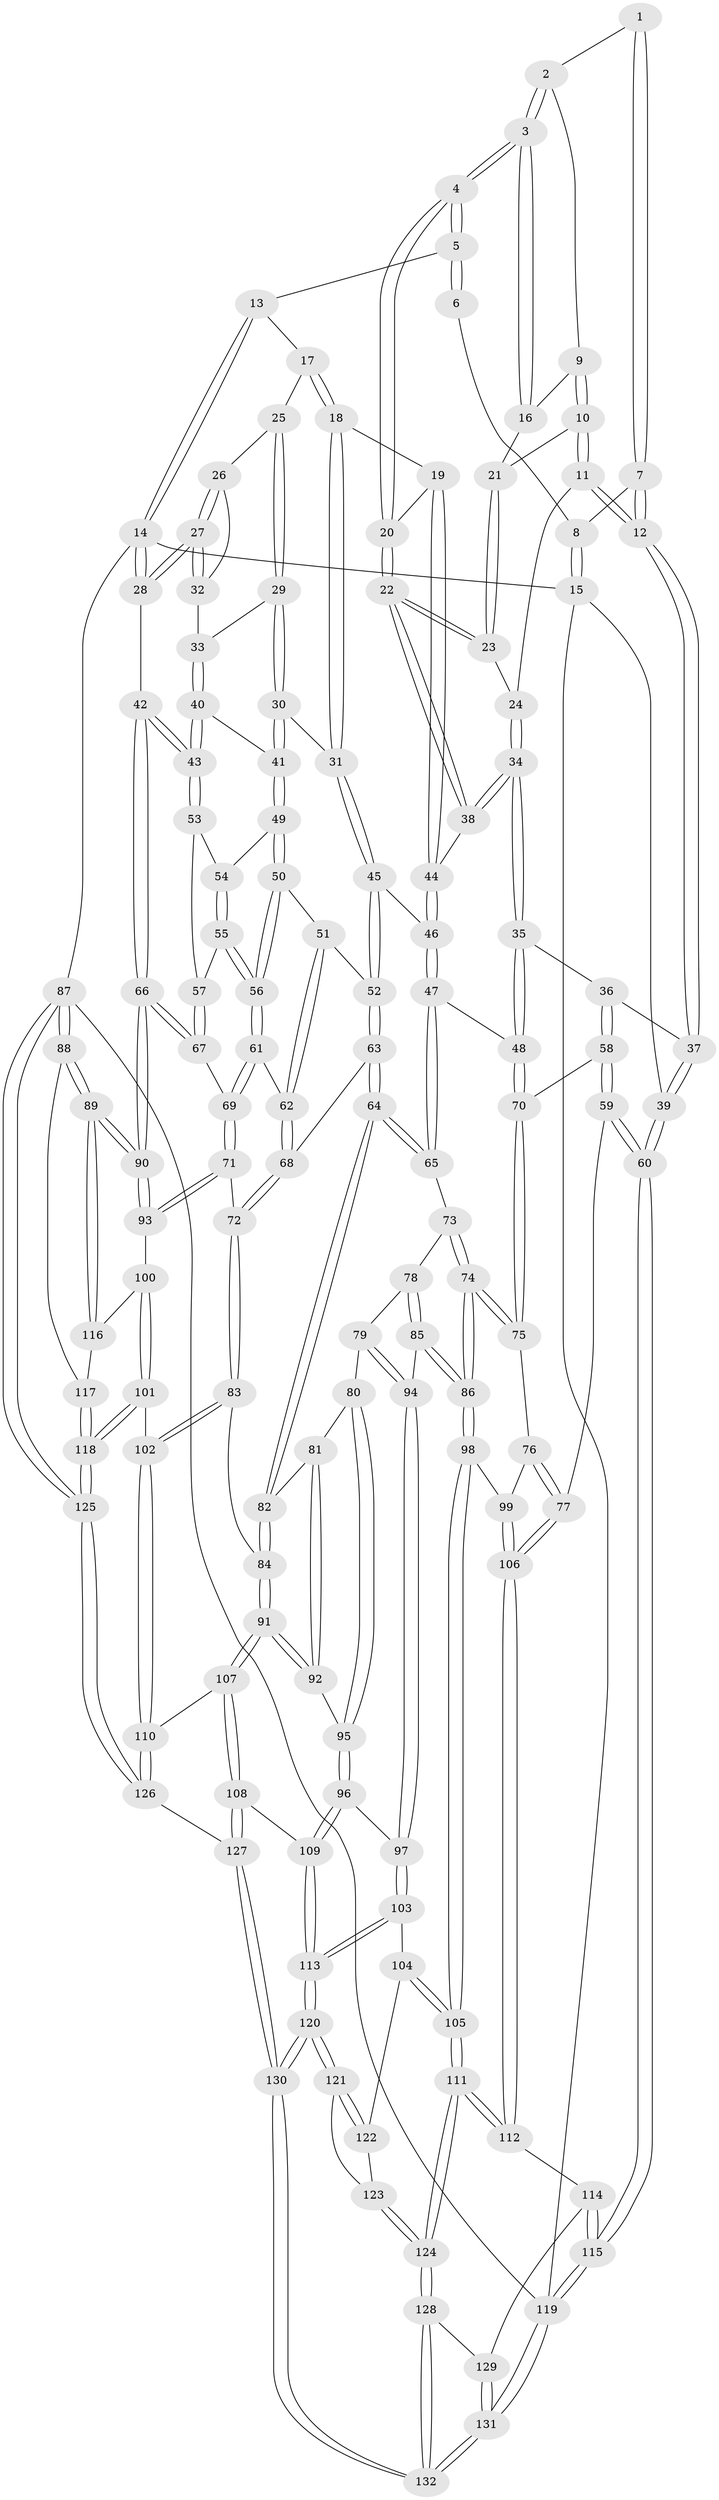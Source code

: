 // Generated by graph-tools (version 1.1) at 2025/51/03/09/25 03:51:00]
// undirected, 132 vertices, 327 edges
graph export_dot {
graph [start="1"]
  node [color=gray90,style=filled];
  1 [pos="+0.3120122489733444+0"];
  2 [pos="+0.32671386001419633+0.01987573342976466"];
  3 [pos="+0.456645901704545+0.054842964029342293"];
  4 [pos="+0.5253528622740762+0.023032512691268305"];
  5 [pos="+0.5772187755163474+0"];
  6 [pos="+0.2965589665151852+0"];
  7 [pos="+0.2109537390426466+0.12756913063204348"];
  8 [pos="+0.0009136516953774308+0"];
  9 [pos="+0.3340385084920692+0.0543992433630149"];
  10 [pos="+0.33116129841559694+0.09370090100884478"];
  11 [pos="+0.3104624622563175+0.13678103532896807"];
  12 [pos="+0.21259508918216405+0.1473549206708122"];
  13 [pos="+0.7437563038149488+0"];
  14 [pos="+1+0"];
  15 [pos="+0+0"];
  16 [pos="+0.4416601823193763+0.06504619975186625"];
  17 [pos="+0.7786594831282049+0"];
  18 [pos="+0.6150129362619187+0.18668220198563998"];
  19 [pos="+0.6092828363221509+0.18246684146555509"];
  20 [pos="+0.5301311236653367+0.05073219598660262"];
  21 [pos="+0.4261665324461657+0.07998857719899584"];
  22 [pos="+0.43803861222104434+0.22444725962307602"];
  23 [pos="+0.3857304162340138+0.15885291735538137"];
  24 [pos="+0.3117564689153957+0.13761258366596923"];
  25 [pos="+0.7932274002247083+0.02942591045220631"];
  26 [pos="+0.8890409492680738+0.09075083531594294"];
  27 [pos="+1+0.13262036512970102"];
  28 [pos="+1+0.143240666796902"];
  29 [pos="+0.7804189093303885+0.17232813508074077"];
  30 [pos="+0.7207197866206841+0.23903546728245928"];
  31 [pos="+0.660096726974133+0.2539439283622545"];
  32 [pos="+0.8896835239430484+0.19267583056184573"];
  33 [pos="+0.8707672521205772+0.21389955814015857"];
  34 [pos="+0.35572095951911525+0.30407037877251797"];
  35 [pos="+0.2969755246447443+0.3835349386787346"];
  36 [pos="+0.17582448147190521+0.28947094588006267"];
  37 [pos="+0.14401070115781775+0.24549220414949086"];
  38 [pos="+0.4388449024949234+0.22999234349236605"];
  39 [pos="+0+0.16645315510994252"];
  40 [pos="+0.8930473646966948+0.2734612679061359"];
  41 [pos="+0.8111193771340689+0.3169886782097118"];
  42 [pos="+1+0.35946159599459293"];
  43 [pos="+1+0.3359627844201736"];
  44 [pos="+0.4542427516345909+0.23609970889160567"];
  45 [pos="+0.6166396409160048+0.35078528144201954"];
  46 [pos="+0.5534238000762264+0.3417716626402376"];
  47 [pos="+0.3270344180654497+0.45511162817595907"];
  48 [pos="+0.3218638325244619+0.4526897849836489"];
  49 [pos="+0.8093667926780916+0.3552497680515811"];
  50 [pos="+0.7490099286504781+0.39193532609778675"];
  51 [pos="+0.7146660538586573+0.39312304068298326"];
  52 [pos="+0.6233711823132606+0.3679536861786904"];
  53 [pos="+0.9097331288072967+0.3794583983258395"];
  54 [pos="+0.815063084415755+0.3612119822850307"];
  55 [pos="+0.8411888995037192+0.4495268806712252"];
  56 [pos="+0.8131538297958809+0.49755461414826485"];
  57 [pos="+0.8595026745316677+0.4426105160241912"];
  58 [pos="+0.043210834532175224+0.49953816963076914"];
  59 [pos="+0+0.588891202351733"];
  60 [pos="+0+0.5851937464329541"];
  61 [pos="+0.8063500844005739+0.5309589900105565"];
  62 [pos="+0.7569776602411735+0.528759298139371"];
  63 [pos="+0.6021892315711072+0.5317718802166246"];
  64 [pos="+0.5707593217926298+0.5527209732552276"];
  65 [pos="+0.3490558539315797+0.47648234142842544"];
  66 [pos="+1+0.43479064638686526"];
  67 [pos="+1+0.48848370441889055"];
  68 [pos="+0.6586568524374463+0.5470971773840276"];
  69 [pos="+0.855614712982576+0.5838196686019594"];
  70 [pos="+0.279330200627707+0.48926292505188224"];
  71 [pos="+0.8539479430128323+0.6258119394385202"];
  72 [pos="+0.7080072086204593+0.6435033762011462"];
  73 [pos="+0.3669898019340577+0.5672046527515375"];
  74 [pos="+0.29076234958384456+0.6965567740874962"];
  75 [pos="+0.21584780810964535+0.6111150232564099"];
  76 [pos="+0.16699454636845892+0.6414953393786403"];
  77 [pos="+0.02714806307283098+0.6693339444898599"];
  78 [pos="+0.3805656309024251+0.6062332792461607"];
  79 [pos="+0.4165820161680434+0.6511304506715144"];
  80 [pos="+0.4541866922767802+0.6720636279948615"];
  81 [pos="+0.5095739318857694+0.6214727899379344"];
  82 [pos="+0.5700390120694747+0.5565175074935362"];
  83 [pos="+0.695037503757429+0.733185973047375"];
  84 [pos="+0.6019071898454635+0.719926086860284"];
  85 [pos="+0.3184825901532626+0.7321793925265312"];
  86 [pos="+0.30970136233826717+0.7320608513452583"];
  87 [pos="+1+1"];
  88 [pos="+1+0.8404429360588977"];
  89 [pos="+1+0.7194774220281851"];
  90 [pos="+1+0.709761298473165"];
  91 [pos="+0.5732292976917966+0.7482498643803727"];
  92 [pos="+0.5249638006846158+0.7428712387182987"];
  93 [pos="+0.8687924233797446+0.6949928053401604"];
  94 [pos="+0.3439171773149463+0.740461787219061"];
  95 [pos="+0.46506067637964+0.7409212353525817"];
  96 [pos="+0.4299858204349804+0.776906449392318"];
  97 [pos="+0.3900844454265402+0.7710201675326641"];
  98 [pos="+0.2636537461258741+0.7742640389452426"];
  99 [pos="+0.2224286044429341+0.7594429175554759"];
  100 [pos="+0.8402596533641389+0.7489043889448755"];
  101 [pos="+0.7936233985642831+0.7883600230047615"];
  102 [pos="+0.7585214741324485+0.7852109060307039"];
  103 [pos="+0.3447098312050942+0.8421326535013851"];
  104 [pos="+0.2803364124102622+0.8402185918101354"];
  105 [pos="+0.26264563195695323+0.8288542941022251"];
  106 [pos="+0.09939521130587539+0.7981375427133277"];
  107 [pos="+0.5745320042097909+0.812776004350504"];
  108 [pos="+0.5050309322233552+0.8784127889132028"];
  109 [pos="+0.4497344319074224+0.8396689069624763"];
  110 [pos="+0.6569559167465856+0.875039025473518"];
  111 [pos="+0.193280914630843+0.8875493856348058"];
  112 [pos="+0.10470462555149226+0.8457852066586541"];
  113 [pos="+0.37763810376724516+0.9010514150585146"];
  114 [pos="+0.08912031836728862+0.8635172735369151"];
  115 [pos="+0+0.9484617866512701"];
  116 [pos="+0.9454772107386216+0.8230081252209442"];
  117 [pos="+0.9452645096637164+0.8658380076629754"];
  118 [pos="+0.8780642006872301+1"];
  119 [pos="+0+1"];
  120 [pos="+0.36404830320634257+0.9444513893468909"];
  121 [pos="+0.34103773265806225+0.9291170218069351"];
  122 [pos="+0.28069200457021903+0.8410364289637806"];
  123 [pos="+0.28450449103125347+0.9154068696824009"];
  124 [pos="+0.20899833696975245+0.936075523823605"];
  125 [pos="+0.897583075566078+1"];
  126 [pos="+0.6136378503310779+1"];
  127 [pos="+0.5611620626316732+1"];
  128 [pos="+0.2108474367406928+1"];
  129 [pos="+0.08011467084125828+0.9201924570277304"];
  130 [pos="+0.413398743770019+1"];
  131 [pos="+0+1"];
  132 [pos="+0.24665404912271072+1"];
  1 -- 2;
  1 -- 7;
  1 -- 7;
  2 -- 3;
  2 -- 3;
  2 -- 9;
  3 -- 4;
  3 -- 4;
  3 -- 16;
  3 -- 16;
  4 -- 5;
  4 -- 5;
  4 -- 20;
  4 -- 20;
  5 -- 6;
  5 -- 6;
  5 -- 13;
  6 -- 8;
  7 -- 8;
  7 -- 12;
  7 -- 12;
  8 -- 15;
  8 -- 15;
  9 -- 10;
  9 -- 10;
  9 -- 16;
  10 -- 11;
  10 -- 11;
  10 -- 21;
  11 -- 12;
  11 -- 12;
  11 -- 24;
  12 -- 37;
  12 -- 37;
  13 -- 14;
  13 -- 14;
  13 -- 17;
  14 -- 15;
  14 -- 28;
  14 -- 28;
  14 -- 87;
  15 -- 39;
  15 -- 119;
  16 -- 21;
  17 -- 18;
  17 -- 18;
  17 -- 25;
  18 -- 19;
  18 -- 31;
  18 -- 31;
  19 -- 20;
  19 -- 44;
  19 -- 44;
  20 -- 22;
  20 -- 22;
  21 -- 23;
  21 -- 23;
  22 -- 23;
  22 -- 23;
  22 -- 38;
  22 -- 38;
  23 -- 24;
  24 -- 34;
  24 -- 34;
  25 -- 26;
  25 -- 29;
  25 -- 29;
  26 -- 27;
  26 -- 27;
  26 -- 32;
  27 -- 28;
  27 -- 28;
  27 -- 32;
  27 -- 32;
  28 -- 42;
  29 -- 30;
  29 -- 30;
  29 -- 33;
  30 -- 31;
  30 -- 41;
  30 -- 41;
  31 -- 45;
  31 -- 45;
  32 -- 33;
  33 -- 40;
  33 -- 40;
  34 -- 35;
  34 -- 35;
  34 -- 38;
  34 -- 38;
  35 -- 36;
  35 -- 48;
  35 -- 48;
  36 -- 37;
  36 -- 58;
  36 -- 58;
  37 -- 39;
  37 -- 39;
  38 -- 44;
  39 -- 60;
  39 -- 60;
  40 -- 41;
  40 -- 43;
  40 -- 43;
  41 -- 49;
  41 -- 49;
  42 -- 43;
  42 -- 43;
  42 -- 66;
  42 -- 66;
  43 -- 53;
  43 -- 53;
  44 -- 46;
  44 -- 46;
  45 -- 46;
  45 -- 52;
  45 -- 52;
  46 -- 47;
  46 -- 47;
  47 -- 48;
  47 -- 65;
  47 -- 65;
  48 -- 70;
  48 -- 70;
  49 -- 50;
  49 -- 50;
  49 -- 54;
  50 -- 51;
  50 -- 56;
  50 -- 56;
  51 -- 52;
  51 -- 62;
  51 -- 62;
  52 -- 63;
  52 -- 63;
  53 -- 54;
  53 -- 57;
  54 -- 55;
  54 -- 55;
  55 -- 56;
  55 -- 56;
  55 -- 57;
  56 -- 61;
  56 -- 61;
  57 -- 67;
  57 -- 67;
  58 -- 59;
  58 -- 59;
  58 -- 70;
  59 -- 60;
  59 -- 60;
  59 -- 77;
  60 -- 115;
  60 -- 115;
  61 -- 62;
  61 -- 69;
  61 -- 69;
  62 -- 68;
  62 -- 68;
  63 -- 64;
  63 -- 64;
  63 -- 68;
  64 -- 65;
  64 -- 65;
  64 -- 82;
  64 -- 82;
  65 -- 73;
  66 -- 67;
  66 -- 67;
  66 -- 90;
  66 -- 90;
  67 -- 69;
  68 -- 72;
  68 -- 72;
  69 -- 71;
  69 -- 71;
  70 -- 75;
  70 -- 75;
  71 -- 72;
  71 -- 93;
  71 -- 93;
  72 -- 83;
  72 -- 83;
  73 -- 74;
  73 -- 74;
  73 -- 78;
  74 -- 75;
  74 -- 75;
  74 -- 86;
  74 -- 86;
  75 -- 76;
  76 -- 77;
  76 -- 77;
  76 -- 99;
  77 -- 106;
  77 -- 106;
  78 -- 79;
  78 -- 85;
  78 -- 85;
  79 -- 80;
  79 -- 94;
  79 -- 94;
  80 -- 81;
  80 -- 95;
  80 -- 95;
  81 -- 82;
  81 -- 92;
  81 -- 92;
  82 -- 84;
  82 -- 84;
  83 -- 84;
  83 -- 102;
  83 -- 102;
  84 -- 91;
  84 -- 91;
  85 -- 86;
  85 -- 86;
  85 -- 94;
  86 -- 98;
  86 -- 98;
  87 -- 88;
  87 -- 88;
  87 -- 125;
  87 -- 125;
  87 -- 119;
  88 -- 89;
  88 -- 89;
  88 -- 117;
  89 -- 90;
  89 -- 90;
  89 -- 116;
  89 -- 116;
  90 -- 93;
  90 -- 93;
  91 -- 92;
  91 -- 92;
  91 -- 107;
  91 -- 107;
  92 -- 95;
  93 -- 100;
  94 -- 97;
  94 -- 97;
  95 -- 96;
  95 -- 96;
  96 -- 97;
  96 -- 109;
  96 -- 109;
  97 -- 103;
  97 -- 103;
  98 -- 99;
  98 -- 105;
  98 -- 105;
  99 -- 106;
  99 -- 106;
  100 -- 101;
  100 -- 101;
  100 -- 116;
  101 -- 102;
  101 -- 118;
  101 -- 118;
  102 -- 110;
  102 -- 110;
  103 -- 104;
  103 -- 113;
  103 -- 113;
  104 -- 105;
  104 -- 105;
  104 -- 122;
  105 -- 111;
  105 -- 111;
  106 -- 112;
  106 -- 112;
  107 -- 108;
  107 -- 108;
  107 -- 110;
  108 -- 109;
  108 -- 127;
  108 -- 127;
  109 -- 113;
  109 -- 113;
  110 -- 126;
  110 -- 126;
  111 -- 112;
  111 -- 112;
  111 -- 124;
  111 -- 124;
  112 -- 114;
  113 -- 120;
  113 -- 120;
  114 -- 115;
  114 -- 115;
  114 -- 129;
  115 -- 119;
  115 -- 119;
  116 -- 117;
  117 -- 118;
  117 -- 118;
  118 -- 125;
  118 -- 125;
  119 -- 131;
  119 -- 131;
  120 -- 121;
  120 -- 121;
  120 -- 130;
  120 -- 130;
  121 -- 122;
  121 -- 122;
  121 -- 123;
  122 -- 123;
  123 -- 124;
  123 -- 124;
  124 -- 128;
  124 -- 128;
  125 -- 126;
  125 -- 126;
  126 -- 127;
  127 -- 130;
  127 -- 130;
  128 -- 129;
  128 -- 132;
  128 -- 132;
  129 -- 131;
  129 -- 131;
  130 -- 132;
  130 -- 132;
  131 -- 132;
  131 -- 132;
}
